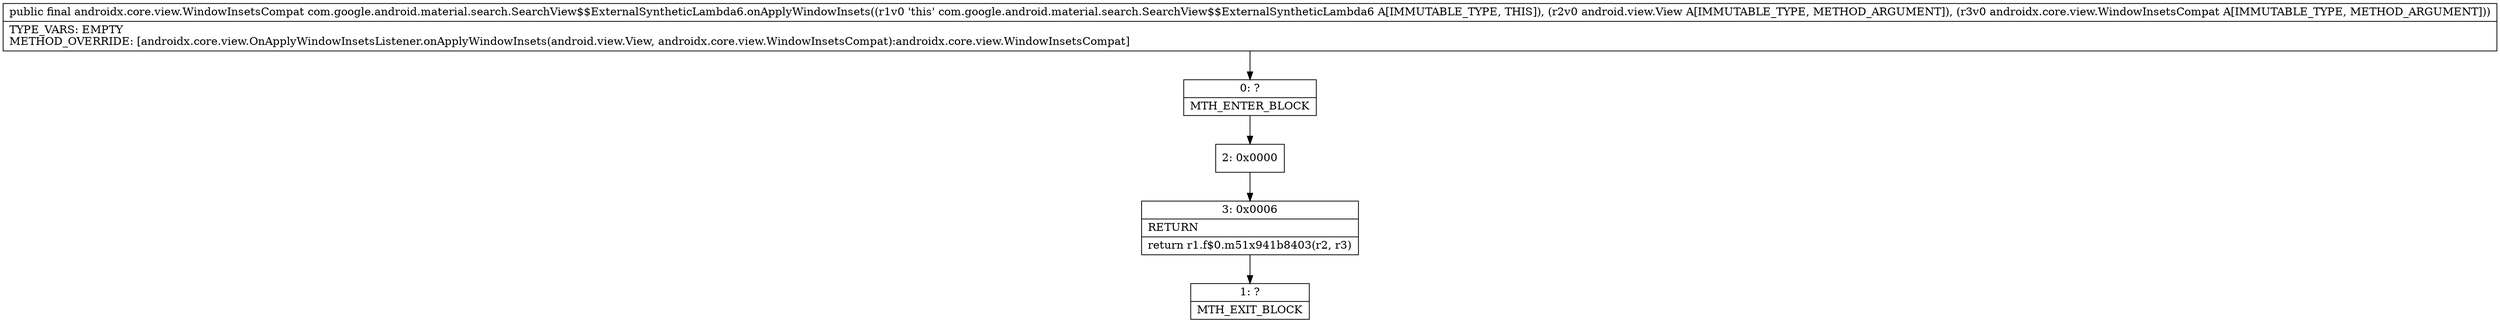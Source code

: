 digraph "CFG forcom.google.android.material.search.SearchView$$ExternalSyntheticLambda6.onApplyWindowInsets(Landroid\/view\/View;Landroidx\/core\/view\/WindowInsetsCompat;)Landroidx\/core\/view\/WindowInsetsCompat;" {
Node_0 [shape=record,label="{0\:\ ?|MTH_ENTER_BLOCK\l}"];
Node_2 [shape=record,label="{2\:\ 0x0000}"];
Node_3 [shape=record,label="{3\:\ 0x0006|RETURN\l|return r1.f$0.m51x941b8403(r2, r3)\l}"];
Node_1 [shape=record,label="{1\:\ ?|MTH_EXIT_BLOCK\l}"];
MethodNode[shape=record,label="{public final androidx.core.view.WindowInsetsCompat com.google.android.material.search.SearchView$$ExternalSyntheticLambda6.onApplyWindowInsets((r1v0 'this' com.google.android.material.search.SearchView$$ExternalSyntheticLambda6 A[IMMUTABLE_TYPE, THIS]), (r2v0 android.view.View A[IMMUTABLE_TYPE, METHOD_ARGUMENT]), (r3v0 androidx.core.view.WindowInsetsCompat A[IMMUTABLE_TYPE, METHOD_ARGUMENT]))  | TYPE_VARS: EMPTY\lMETHOD_OVERRIDE: [androidx.core.view.OnApplyWindowInsetsListener.onApplyWindowInsets(android.view.View, androidx.core.view.WindowInsetsCompat):androidx.core.view.WindowInsetsCompat]\l}"];
MethodNode -> Node_0;Node_0 -> Node_2;
Node_2 -> Node_3;
Node_3 -> Node_1;
}


